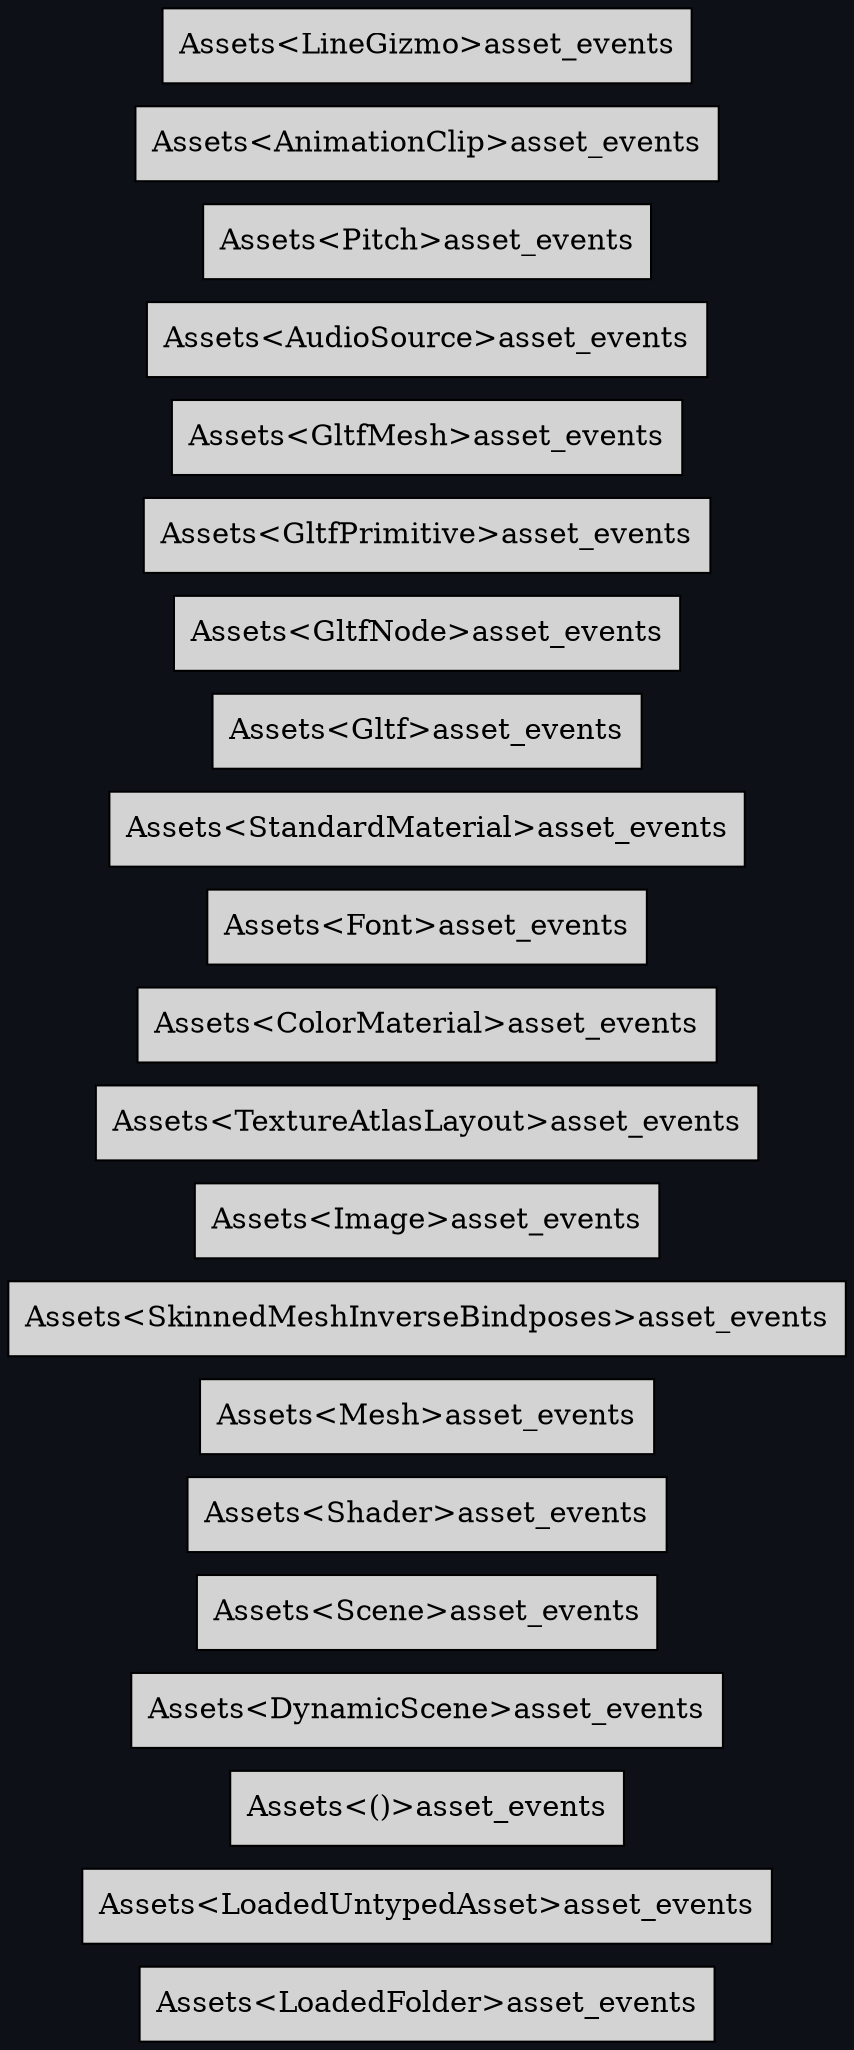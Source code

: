 digraph "" {
	"compound"="true";
	"splines"="spline";
	"rankdir"="LR";
	"bgcolor"="#0d1117";
	"fontname"="Helvetica";
	"nodesep"="0.15";
	edge ["penwidth"="2"];
	node ["shape"="box", "style"="filled"];
	"node_System(0)" ["label"="Assets<LoadedFolder>asset_events", "tooltip"="bevy_asset::assets::Assets<bevy_asset::folder::LoadedFolder>::asset_events"]
	"node_System(1)" ["label"="Assets<LoadedUntypedAsset>asset_events", "tooltip"="bevy_asset::assets::Assets<bevy_asset::assets::LoadedUntypedAsset>::asset_events"]
	"node_System(2)" ["label"="Assets<()>asset_events", "tooltip"="bevy_asset::assets::Assets<()>::asset_events"]
	"node_System(3)" ["label"="Assets<DynamicScene>asset_events", "tooltip"="bevy_asset::assets::Assets<bevy_scene::dynamic_scene::DynamicScene>::asset_events"]
	"node_System(4)" ["label"="Assets<Scene>asset_events", "tooltip"="bevy_asset::assets::Assets<bevy_scene::scene::Scene>::asset_events"]
	"node_System(5)" ["label"="Assets<Shader>asset_events", "tooltip"="bevy_asset::assets::Assets<bevy_render::render_resource::shader::Shader>::asset_events"]
	"node_System(6)" ["label"="Assets<Mesh>asset_events", "tooltip"="bevy_asset::assets::Assets<bevy_render::mesh::mesh::Mesh>::asset_events"]
	"node_System(7)" ["label"="Assets<SkinnedMeshInverseBindposes>asset_events", "tooltip"="bevy_asset::assets::Assets<bevy_render::mesh::mesh::skinning::SkinnedMeshInverseBindposes>::asset_events"]
	"node_System(8)" ["label"="Assets<Image>asset_events", "tooltip"="bevy_asset::assets::Assets<bevy_render::texture::image::Image>::asset_events"]
	"node_System(9)" ["label"="Assets<TextureAtlasLayout>asset_events", "tooltip"="bevy_asset::assets::Assets<bevy_sprite::texture_atlas::TextureAtlasLayout>::asset_events"]
	"node_System(10)" ["label"="Assets<ColorMaterial>asset_events", "tooltip"="bevy_asset::assets::Assets<bevy_sprite::mesh2d::color_material::ColorMaterial>::asset_events"]
	"node_System(11)" ["label"="Assets<Font>asset_events", "tooltip"="bevy_asset::assets::Assets<bevy_text::font::Font>::asset_events"]
	"node_System(12)" ["label"="Assets<StandardMaterial>asset_events", "tooltip"="bevy_asset::assets::Assets<bevy_pbr::pbr_material::StandardMaterial>::asset_events"]
	"node_System(13)" ["label"="Assets<Gltf>asset_events", "tooltip"="bevy_asset::assets::Assets<bevy_gltf::Gltf>::asset_events"]
	"node_System(14)" ["label"="Assets<GltfNode>asset_events", "tooltip"="bevy_asset::assets::Assets<bevy_gltf::GltfNode>::asset_events"]
	"node_System(15)" ["label"="Assets<GltfPrimitive>asset_events", "tooltip"="bevy_asset::assets::Assets<bevy_gltf::GltfPrimitive>::asset_events"]
	"node_System(16)" ["label"="Assets<GltfMesh>asset_events", "tooltip"="bevy_asset::assets::Assets<bevy_gltf::GltfMesh>::asset_events"]
	"node_System(17)" ["label"="Assets<AudioSource>asset_events", "tooltip"="bevy_asset::assets::Assets<bevy_audio::audio_source::AudioSource>::asset_events"]
	"node_System(18)" ["label"="Assets<Pitch>asset_events", "tooltip"="bevy_asset::assets::Assets<bevy_audio::pitch::Pitch>::asset_events"]
	"node_System(19)" ["label"="Assets<AnimationClip>asset_events", "tooltip"="bevy_asset::assets::Assets<bevy_animation::AnimationClip>::asset_events"]
	"node_System(20)" ["label"="Assets<LineGizmo>asset_events", "tooltip"="bevy_asset::assets::Assets<bevy_gizmos::LineGizmo>::asset_events"]
}
